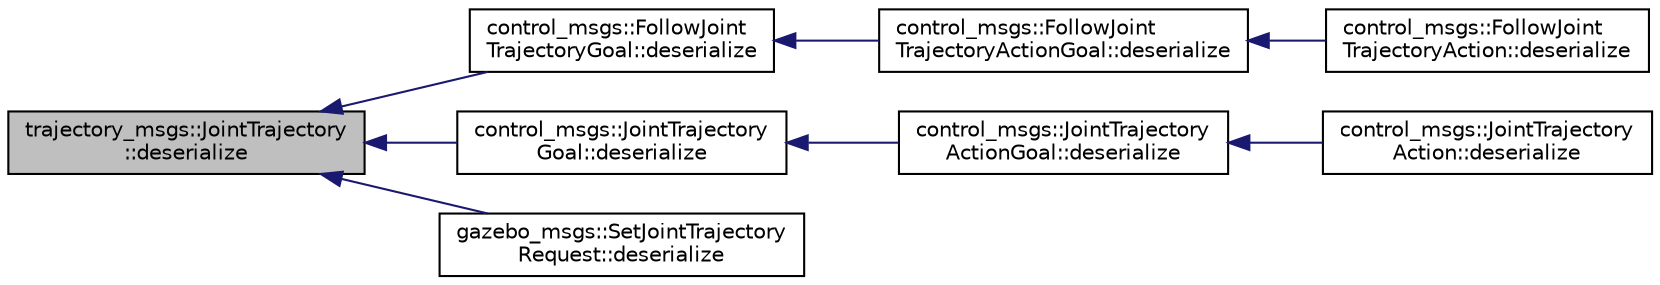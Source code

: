 digraph "trajectory_msgs::JointTrajectory::deserialize"
{
  edge [fontname="Helvetica",fontsize="10",labelfontname="Helvetica",labelfontsize="10"];
  node [fontname="Helvetica",fontsize="10",shape=record];
  rankdir="LR";
  Node1 [label="trajectory_msgs::JointTrajectory\l::deserialize",height=0.2,width=0.4,color="black", fillcolor="grey75", style="filled" fontcolor="black"];
  Node1 -> Node2 [dir="back",color="midnightblue",fontsize="10",style="solid",fontname="Helvetica"];
  Node2 [label="control_msgs::FollowJoint\lTrajectoryGoal::deserialize",height=0.2,width=0.4,color="black", fillcolor="white", style="filled",URL="$classcontrol__msgs_1_1_follow_joint_trajectory_goal.html#a5b6879044068a9e5a2b2003b3728c624"];
  Node2 -> Node3 [dir="back",color="midnightblue",fontsize="10",style="solid",fontname="Helvetica"];
  Node3 [label="control_msgs::FollowJoint\lTrajectoryActionGoal::deserialize",height=0.2,width=0.4,color="black", fillcolor="white", style="filled",URL="$classcontrol__msgs_1_1_follow_joint_trajectory_action_goal.html#a74f6976e97d096667532b45b9f5eb21c"];
  Node3 -> Node4 [dir="back",color="midnightblue",fontsize="10",style="solid",fontname="Helvetica"];
  Node4 [label="control_msgs::FollowJoint\lTrajectoryAction::deserialize",height=0.2,width=0.4,color="black", fillcolor="white", style="filled",URL="$classcontrol__msgs_1_1_follow_joint_trajectory_action.html#aa1b01e05a954dd3ea722c9a654cb9c93"];
  Node1 -> Node5 [dir="back",color="midnightblue",fontsize="10",style="solid",fontname="Helvetica"];
  Node5 [label="control_msgs::JointTrajectory\lGoal::deserialize",height=0.2,width=0.4,color="black", fillcolor="white", style="filled",URL="$classcontrol__msgs_1_1_joint_trajectory_goal.html#a7f21daed05314fc0f6899d72bb5a683a"];
  Node5 -> Node6 [dir="back",color="midnightblue",fontsize="10",style="solid",fontname="Helvetica"];
  Node6 [label="control_msgs::JointTrajectory\lActionGoal::deserialize",height=0.2,width=0.4,color="black", fillcolor="white", style="filled",URL="$classcontrol__msgs_1_1_joint_trajectory_action_goal.html#ad7b04c15a3b2907f44d95eb1abb05aa5"];
  Node6 -> Node7 [dir="back",color="midnightblue",fontsize="10",style="solid",fontname="Helvetica"];
  Node7 [label="control_msgs::JointTrajectory\lAction::deserialize",height=0.2,width=0.4,color="black", fillcolor="white", style="filled",URL="$classcontrol__msgs_1_1_joint_trajectory_action.html#a6882774abdece3cda380d5c7bae20307"];
  Node1 -> Node8 [dir="back",color="midnightblue",fontsize="10",style="solid",fontname="Helvetica"];
  Node8 [label="gazebo_msgs::SetJointTrajectory\lRequest::deserialize",height=0.2,width=0.4,color="black", fillcolor="white", style="filled",URL="$classgazebo__msgs_1_1_set_joint_trajectory_request.html#a2ca1cb01c6b141a741ce44d10006a820"];
}
